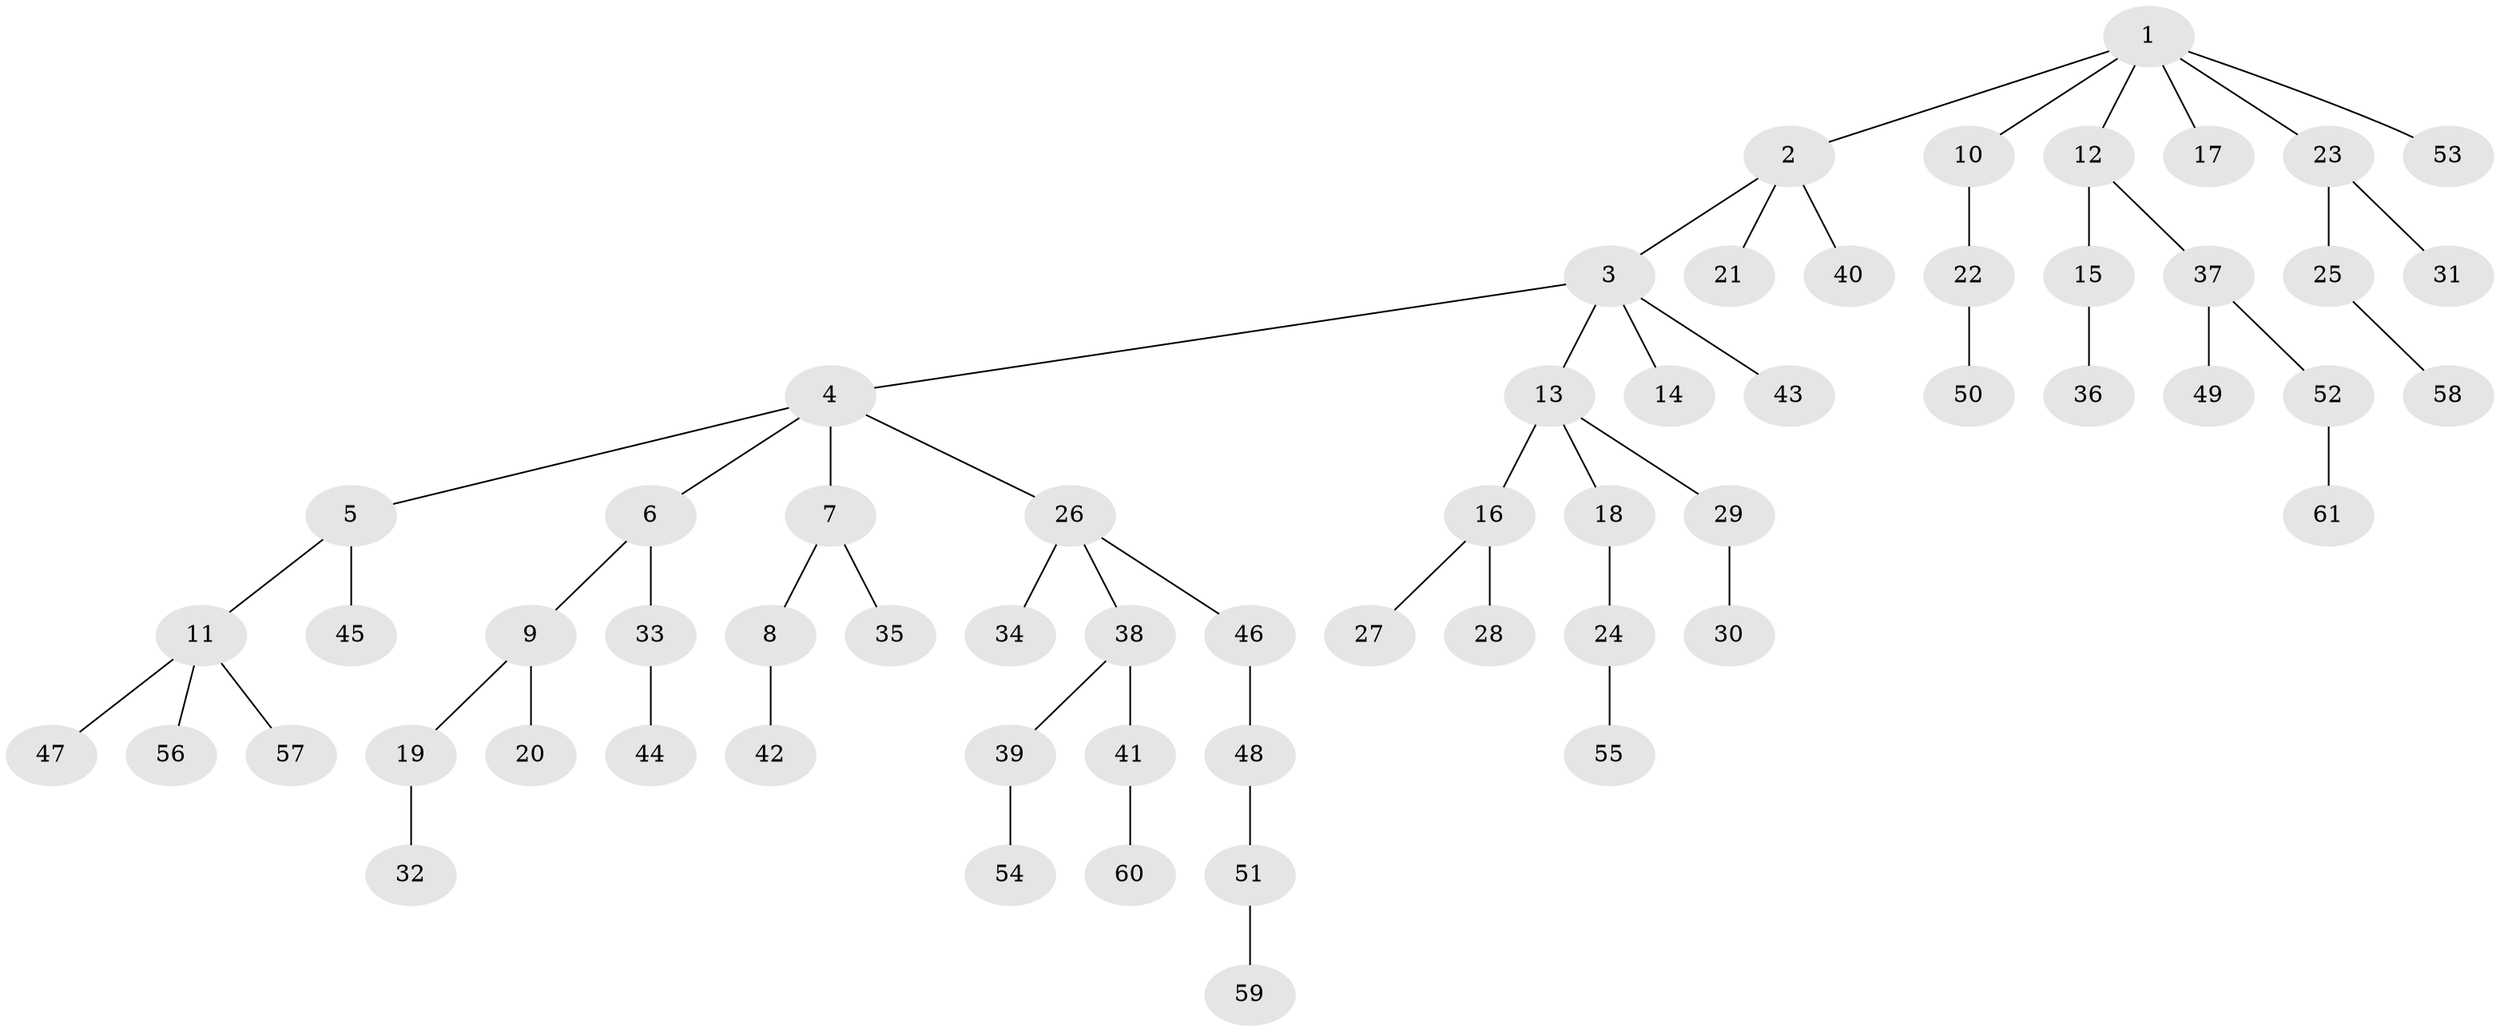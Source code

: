 // Generated by graph-tools (version 1.1) at 2025/50/03/09/25 03:50:15]
// undirected, 61 vertices, 60 edges
graph export_dot {
graph [start="1"]
  node [color=gray90,style=filled];
  1;
  2;
  3;
  4;
  5;
  6;
  7;
  8;
  9;
  10;
  11;
  12;
  13;
  14;
  15;
  16;
  17;
  18;
  19;
  20;
  21;
  22;
  23;
  24;
  25;
  26;
  27;
  28;
  29;
  30;
  31;
  32;
  33;
  34;
  35;
  36;
  37;
  38;
  39;
  40;
  41;
  42;
  43;
  44;
  45;
  46;
  47;
  48;
  49;
  50;
  51;
  52;
  53;
  54;
  55;
  56;
  57;
  58;
  59;
  60;
  61;
  1 -- 2;
  1 -- 10;
  1 -- 12;
  1 -- 17;
  1 -- 23;
  1 -- 53;
  2 -- 3;
  2 -- 21;
  2 -- 40;
  3 -- 4;
  3 -- 13;
  3 -- 14;
  3 -- 43;
  4 -- 5;
  4 -- 6;
  4 -- 7;
  4 -- 26;
  5 -- 11;
  5 -- 45;
  6 -- 9;
  6 -- 33;
  7 -- 8;
  7 -- 35;
  8 -- 42;
  9 -- 19;
  9 -- 20;
  10 -- 22;
  11 -- 47;
  11 -- 56;
  11 -- 57;
  12 -- 15;
  12 -- 37;
  13 -- 16;
  13 -- 18;
  13 -- 29;
  15 -- 36;
  16 -- 27;
  16 -- 28;
  18 -- 24;
  19 -- 32;
  22 -- 50;
  23 -- 25;
  23 -- 31;
  24 -- 55;
  25 -- 58;
  26 -- 34;
  26 -- 38;
  26 -- 46;
  29 -- 30;
  33 -- 44;
  37 -- 49;
  37 -- 52;
  38 -- 39;
  38 -- 41;
  39 -- 54;
  41 -- 60;
  46 -- 48;
  48 -- 51;
  51 -- 59;
  52 -- 61;
}
